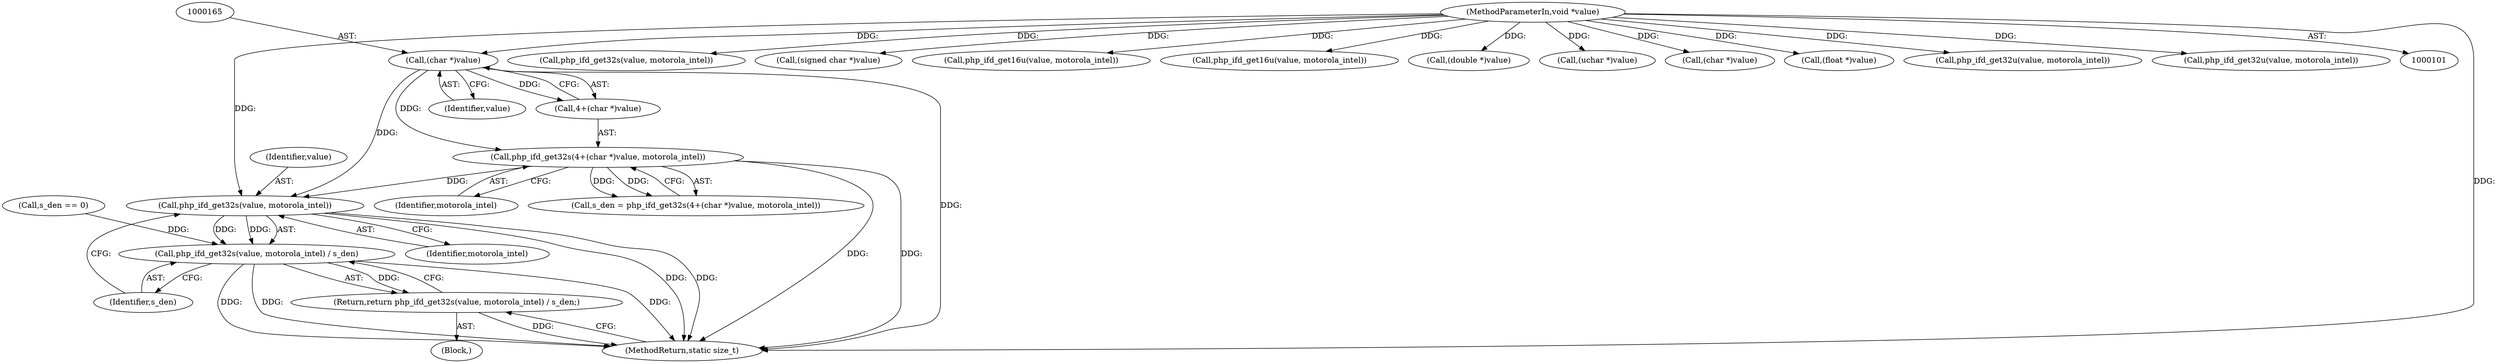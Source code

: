 digraph "1_php-src_1cda0d7c2ffb62d8331c64e703131d9cabdc03ea@pointer" {
"1000179" [label="(Call,php_ifd_get32s(value, motorola_intel))"];
"1000164" [label="(Call,(char *)value)"];
"1000102" [label="(MethodParameterIn,void *value)"];
"1000161" [label="(Call,php_ifd_get32s(4+(char *)value, motorola_intel))"];
"1000178" [label="(Call,php_ifd_get32s(value, motorola_intel) / s_den)"];
"1000177" [label="(Return,return php_ifd_get32s(value, motorola_intel) / s_den;)"];
"1000180" [label="(Identifier,value)"];
"1000190" [label="(Call,php_ifd_get32s(value, motorola_intel))"];
"1000114" [label="(Call,(signed char *)value)"];
"1000178" [label="(Call,php_ifd_get32s(value, motorola_intel) / s_den)"];
"1000159" [label="(Call,s_den = php_ifd_get32s(4+(char *)value, motorola_intel))"];
"1000125" [label="(Call,php_ifd_get16u(value, motorola_intel))"];
"1000169" [label="(Call,s_den == 0)"];
"1000181" [label="(Identifier,motorola_intel)"];
"1000185" [label="(Call,php_ifd_get16u(value, motorola_intel))"];
"1000102" [label="(MethodParameterIn,void *value)"];
"1000206" [label="(Call,(double *)value)"];
"1000162" [label="(Call,4+(char *)value)"];
"1000166" [label="(Identifier,value)"];
"1000176" [label="(Block,)"];
"1000211" [label="(MethodReturn,static size_t)"];
"1000120" [label="(Call,(uchar *)value)"];
"1000164" [label="(Call,(char *)value)"];
"1000161" [label="(Call,php_ifd_get32s(4+(char *)value, motorola_intel))"];
"1000182" [label="(Identifier,s_den)"];
"1000139" [label="(Call,(char *)value)"];
"1000198" [label="(Call,(float *)value)"];
"1000167" [label="(Identifier,motorola_intel)"];
"1000179" [label="(Call,php_ifd_get32s(value, motorola_intel))"];
"1000177" [label="(Return,return php_ifd_get32s(value, motorola_intel) / s_den;)"];
"1000130" [label="(Call,php_ifd_get32u(value, motorola_intel))"];
"1000154" [label="(Call,php_ifd_get32u(value, motorola_intel))"];
"1000179" -> "1000178"  [label="AST: "];
"1000179" -> "1000181"  [label="CFG: "];
"1000180" -> "1000179"  [label="AST: "];
"1000181" -> "1000179"  [label="AST: "];
"1000182" -> "1000179"  [label="CFG: "];
"1000179" -> "1000211"  [label="DDG: "];
"1000179" -> "1000211"  [label="DDG: "];
"1000179" -> "1000178"  [label="DDG: "];
"1000179" -> "1000178"  [label="DDG: "];
"1000164" -> "1000179"  [label="DDG: "];
"1000102" -> "1000179"  [label="DDG: "];
"1000161" -> "1000179"  [label="DDG: "];
"1000164" -> "1000162"  [label="AST: "];
"1000164" -> "1000166"  [label="CFG: "];
"1000165" -> "1000164"  [label="AST: "];
"1000166" -> "1000164"  [label="AST: "];
"1000162" -> "1000164"  [label="CFG: "];
"1000164" -> "1000211"  [label="DDG: "];
"1000164" -> "1000161"  [label="DDG: "];
"1000164" -> "1000162"  [label="DDG: "];
"1000102" -> "1000164"  [label="DDG: "];
"1000102" -> "1000101"  [label="AST: "];
"1000102" -> "1000211"  [label="DDG: "];
"1000102" -> "1000114"  [label="DDG: "];
"1000102" -> "1000120"  [label="DDG: "];
"1000102" -> "1000125"  [label="DDG: "];
"1000102" -> "1000130"  [label="DDG: "];
"1000102" -> "1000139"  [label="DDG: "];
"1000102" -> "1000154"  [label="DDG: "];
"1000102" -> "1000185"  [label="DDG: "];
"1000102" -> "1000190"  [label="DDG: "];
"1000102" -> "1000198"  [label="DDG: "];
"1000102" -> "1000206"  [label="DDG: "];
"1000161" -> "1000159"  [label="AST: "];
"1000161" -> "1000167"  [label="CFG: "];
"1000162" -> "1000161"  [label="AST: "];
"1000167" -> "1000161"  [label="AST: "];
"1000159" -> "1000161"  [label="CFG: "];
"1000161" -> "1000211"  [label="DDG: "];
"1000161" -> "1000211"  [label="DDG: "];
"1000161" -> "1000159"  [label="DDG: "];
"1000161" -> "1000159"  [label="DDG: "];
"1000178" -> "1000177"  [label="AST: "];
"1000178" -> "1000182"  [label="CFG: "];
"1000182" -> "1000178"  [label="AST: "];
"1000177" -> "1000178"  [label="CFG: "];
"1000178" -> "1000211"  [label="DDG: "];
"1000178" -> "1000211"  [label="DDG: "];
"1000178" -> "1000211"  [label="DDG: "];
"1000178" -> "1000177"  [label="DDG: "];
"1000169" -> "1000178"  [label="DDG: "];
"1000177" -> "1000176"  [label="AST: "];
"1000211" -> "1000177"  [label="CFG: "];
"1000177" -> "1000211"  [label="DDG: "];
}
